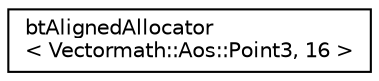 digraph "Graphical Class Hierarchy"
{
  edge [fontname="Helvetica",fontsize="10",labelfontname="Helvetica",labelfontsize="10"];
  node [fontname="Helvetica",fontsize="10",shape=record];
  rankdir="LR";
  Node1 [label="btAlignedAllocator\l\< Vectormath::Aos::Point3, 16 \>",height=0.2,width=0.4,color="black", fillcolor="white", style="filled",URL="$classbt_aligned_allocator.html"];
}

